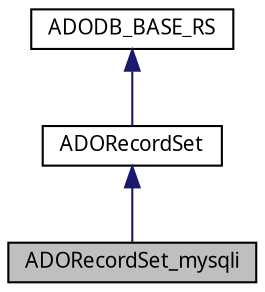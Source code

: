 digraph G
{
  bgcolor="transparent";
  edge [fontname="FreeSans.ttf",fontsize=10,labelfontname="FreeSans.ttf",labelfontsize=10];
  node [fontname="FreeSans.ttf",fontsize=10,shape=record];
  Node1 [label="ADORecordSet_mysqli",height=0.2,width=0.4,color="black", fillcolor="grey75", style="filled" fontcolor="black"];
  Node2 -> Node1 [dir=back,color="midnightblue",fontsize=10,style="solid",fontname="FreeSans.ttf"];
  Node2 [label="ADORecordSet",height=0.2,width=0.4,color="black",URL="$class_a_d_o_record_set.html"];
  Node3 -> Node2 [dir=back,color="midnightblue",fontsize=10,style="solid",fontname="FreeSans.ttf"];
  Node3 [label="ADODB_BASE_RS",height=0.2,width=0.4,color="black",URL="$class_a_d_o_d_b___b_a_s_e___r_s.html"];
}
